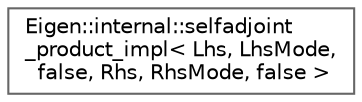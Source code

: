 digraph "类继承关系图"
{
 // LATEX_PDF_SIZE
  bgcolor="transparent";
  edge [fontname=Helvetica,fontsize=10,labelfontname=Helvetica,labelfontsize=10];
  node [fontname=Helvetica,fontsize=10,shape=box,height=0.2,width=0.4];
  rankdir="LR";
  Node0 [id="Node000000",label="Eigen::internal::selfadjoint\l_product_impl\< Lhs, LhsMode,\l false, Rhs, RhsMode, false \>",height=0.2,width=0.4,color="grey40", fillcolor="white", style="filled",URL="$struct_eigen_1_1internal_1_1selfadjoint__product__impl_3_01_lhs_00_01_lhs_mode_00_01false_00_01_0e7941e7b3bc2131c413f23ec856f76c.html",tooltip=" "];
}
